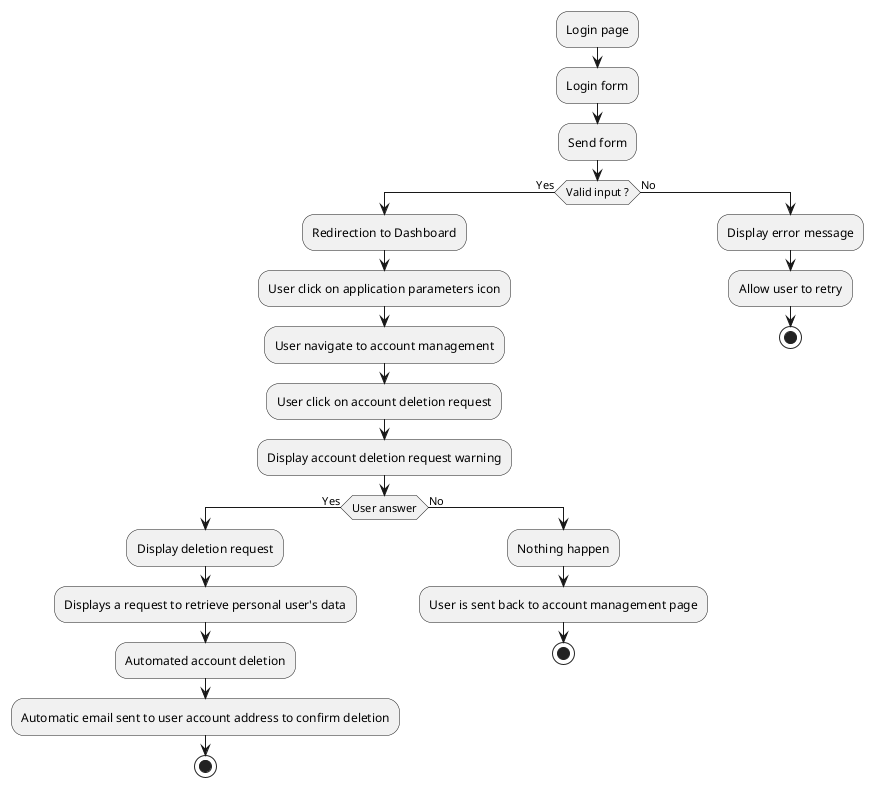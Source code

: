 @startuml AccountDeletion
:Login page;
:Login form;
:Send form;
if (Valid input ?) then (Yes)
    :Redirection to Dashboard;
    :User click on application parameters icon;
    :User navigate to account management;
    :User click on account deletion request;
    :Display account deletion request warning;
    if (User answer) then (Yes)
        :Display deletion request;
        :Displays a request to retrieve personal user's data;
        :Automated account deletion;
        :Automatic email sent to user account address to confirm deletion;
        stop
    else (No)
        :Nothing happen;
        :User is sent back to account management page;
        stop
    endif
else (No)
    :Display error message;
    :Allow user to retry;
    stop
endif
@enduml